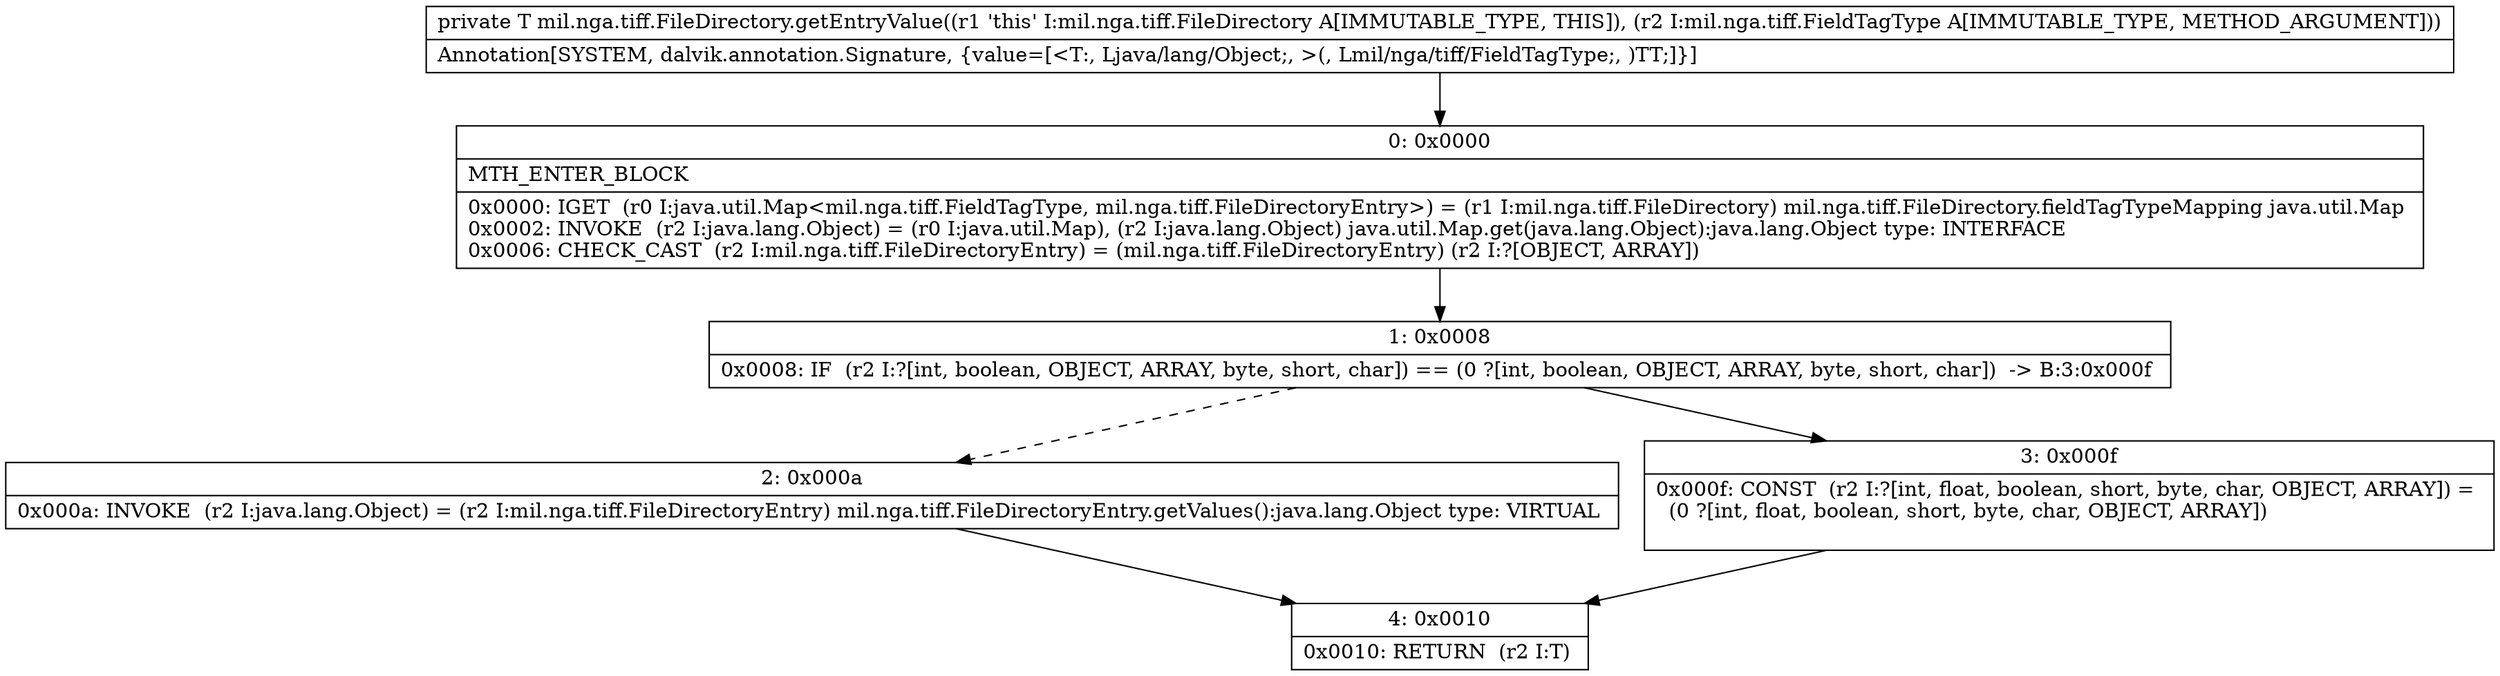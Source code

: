 digraph "CFG formil.nga.tiff.FileDirectory.getEntryValue(Lmil\/nga\/tiff\/FieldTagType;)Ljava\/lang\/Object;" {
Node_0 [shape=record,label="{0\:\ 0x0000|MTH_ENTER_BLOCK\l|0x0000: IGET  (r0 I:java.util.Map\<mil.nga.tiff.FieldTagType, mil.nga.tiff.FileDirectoryEntry\>) = (r1 I:mil.nga.tiff.FileDirectory) mil.nga.tiff.FileDirectory.fieldTagTypeMapping java.util.Map \l0x0002: INVOKE  (r2 I:java.lang.Object) = (r0 I:java.util.Map), (r2 I:java.lang.Object) java.util.Map.get(java.lang.Object):java.lang.Object type: INTERFACE \l0x0006: CHECK_CAST  (r2 I:mil.nga.tiff.FileDirectoryEntry) = (mil.nga.tiff.FileDirectoryEntry) (r2 I:?[OBJECT, ARRAY]) \l}"];
Node_1 [shape=record,label="{1\:\ 0x0008|0x0008: IF  (r2 I:?[int, boolean, OBJECT, ARRAY, byte, short, char]) == (0 ?[int, boolean, OBJECT, ARRAY, byte, short, char])  \-\> B:3:0x000f \l}"];
Node_2 [shape=record,label="{2\:\ 0x000a|0x000a: INVOKE  (r2 I:java.lang.Object) = (r2 I:mil.nga.tiff.FileDirectoryEntry) mil.nga.tiff.FileDirectoryEntry.getValues():java.lang.Object type: VIRTUAL \l}"];
Node_3 [shape=record,label="{3\:\ 0x000f|0x000f: CONST  (r2 I:?[int, float, boolean, short, byte, char, OBJECT, ARRAY]) = \l  (0 ?[int, float, boolean, short, byte, char, OBJECT, ARRAY])\l \l}"];
Node_4 [shape=record,label="{4\:\ 0x0010|0x0010: RETURN  (r2 I:T) \l}"];
MethodNode[shape=record,label="{private T mil.nga.tiff.FileDirectory.getEntryValue((r1 'this' I:mil.nga.tiff.FileDirectory A[IMMUTABLE_TYPE, THIS]), (r2 I:mil.nga.tiff.FieldTagType A[IMMUTABLE_TYPE, METHOD_ARGUMENT]))  | Annotation[SYSTEM, dalvik.annotation.Signature, \{value=[\<T:, Ljava\/lang\/Object;, \>(, Lmil\/nga\/tiff\/FieldTagType;, )TT;]\}]\l}"];
MethodNode -> Node_0;
Node_0 -> Node_1;
Node_1 -> Node_2[style=dashed];
Node_1 -> Node_3;
Node_2 -> Node_4;
Node_3 -> Node_4;
}

